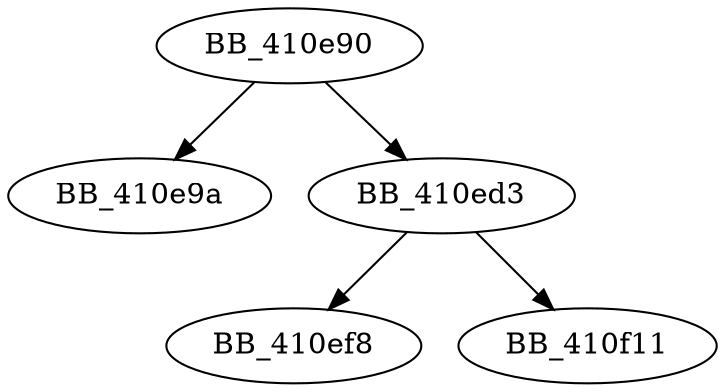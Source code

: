 DiGraph sub_410E90{
BB_410e90->BB_410e9a
BB_410e90->BB_410ed3
BB_410ed3->BB_410ef8
BB_410ed3->BB_410f11
}

